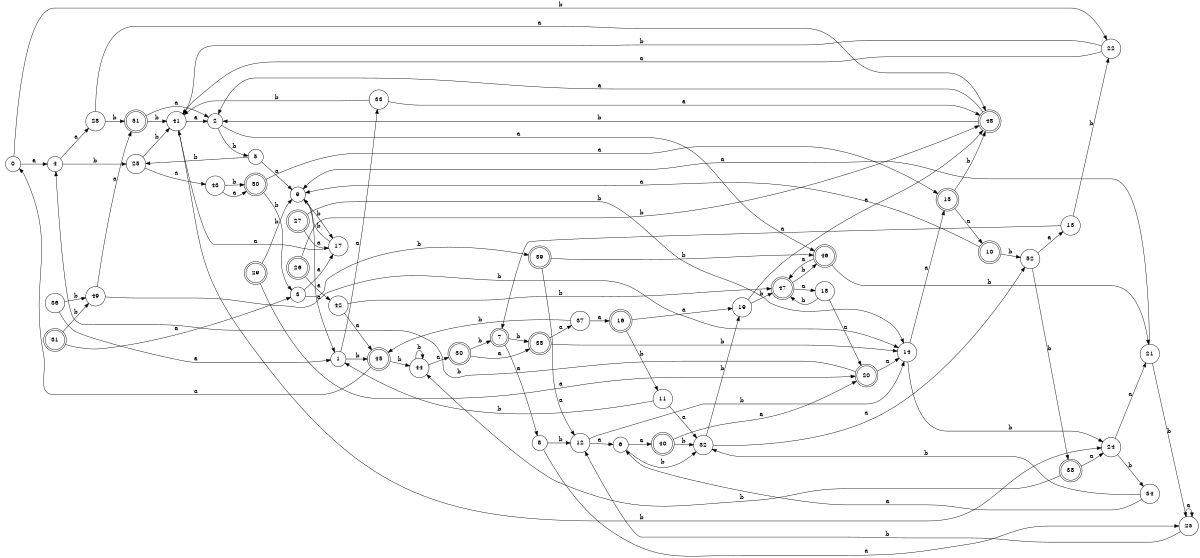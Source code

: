 digraph n43_4 {
__start0 [label="" shape="none"];

rankdir=LR;
size="8,5";

s0 [style="filled", color="black", fillcolor="white" shape="circle", label="0"];
s1 [style="filled", color="black", fillcolor="white" shape="circle", label="1"];
s2 [style="filled", color="black", fillcolor="white" shape="circle", label="2"];
s3 [style="filled", color="black", fillcolor="white" shape="circle", label="3"];
s4 [style="filled", color="black", fillcolor="white" shape="circle", label="4"];
s5 [style="filled", color="black", fillcolor="white" shape="circle", label="5"];
s6 [style="filled", color="black", fillcolor="white" shape="circle", label="6"];
s7 [style="rounded,filled", color="black", fillcolor="white" shape="doublecircle", label="7"];
s8 [style="filled", color="black", fillcolor="white" shape="circle", label="8"];
s9 [style="filled", color="black", fillcolor="white" shape="circle", label="9"];
s10 [style="rounded,filled", color="black", fillcolor="white" shape="doublecircle", label="10"];
s11 [style="filled", color="black", fillcolor="white" shape="circle", label="11"];
s12 [style="filled", color="black", fillcolor="white" shape="circle", label="12"];
s13 [style="filled", color="black", fillcolor="white" shape="circle", label="13"];
s14 [style="filled", color="black", fillcolor="white" shape="circle", label="14"];
s15 [style="rounded,filled", color="black", fillcolor="white" shape="doublecircle", label="15"];
s16 [style="rounded,filled", color="black", fillcolor="white" shape="doublecircle", label="16"];
s17 [style="filled", color="black", fillcolor="white" shape="circle", label="17"];
s18 [style="filled", color="black", fillcolor="white" shape="circle", label="18"];
s19 [style="filled", color="black", fillcolor="white" shape="circle", label="19"];
s20 [style="rounded,filled", color="black", fillcolor="white" shape="doublecircle", label="20"];
s21 [style="filled", color="black", fillcolor="white" shape="circle", label="21"];
s22 [style="filled", color="black", fillcolor="white" shape="circle", label="22"];
s23 [style="filled", color="black", fillcolor="white" shape="circle", label="23"];
s24 [style="filled", color="black", fillcolor="white" shape="circle", label="24"];
s25 [style="filled", color="black", fillcolor="white" shape="circle", label="25"];
s26 [style="rounded,filled", color="black", fillcolor="white" shape="doublecircle", label="26"];
s27 [style="rounded,filled", color="black", fillcolor="white" shape="doublecircle", label="27"];
s28 [style="filled", color="black", fillcolor="white" shape="circle", label="28"];
s29 [style="rounded,filled", color="black", fillcolor="white" shape="doublecircle", label="29"];
s30 [style="rounded,filled", color="black", fillcolor="white" shape="doublecircle", label="30"];
s31 [style="rounded,filled", color="black", fillcolor="white" shape="doublecircle", label="31"];
s32 [style="filled", color="black", fillcolor="white" shape="circle", label="32"];
s33 [style="filled", color="black", fillcolor="white" shape="circle", label="33"];
s34 [style="filled", color="black", fillcolor="white" shape="circle", label="34"];
s35 [style="rounded,filled", color="black", fillcolor="white" shape="doublecircle", label="35"];
s36 [style="filled", color="black", fillcolor="white" shape="circle", label="36"];
s37 [style="filled", color="black", fillcolor="white" shape="circle", label="37"];
s38 [style="rounded,filled", color="black", fillcolor="white" shape="doublecircle", label="38"];
s39 [style="rounded,filled", color="black", fillcolor="white" shape="doublecircle", label="39"];
s40 [style="rounded,filled", color="black", fillcolor="white" shape="doublecircle", label="40"];
s41 [style="filled", color="black", fillcolor="white" shape="circle", label="41"];
s42 [style="filled", color="black", fillcolor="white" shape="circle", label="42"];
s43 [style="filled", color="black", fillcolor="white" shape="circle", label="43"];
s44 [style="filled", color="black", fillcolor="white" shape="circle", label="44"];
s45 [style="rounded,filled", color="black", fillcolor="white" shape="doublecircle", label="45"];
s46 [style="rounded,filled", color="black", fillcolor="white" shape="doublecircle", label="46"];
s47 [style="rounded,filled", color="black", fillcolor="white" shape="doublecircle", label="47"];
s48 [style="rounded,filled", color="black", fillcolor="white" shape="doublecircle", label="48"];
s49 [style="filled", color="black", fillcolor="white" shape="circle", label="49"];
s50 [style="rounded,filled", color="black", fillcolor="white" shape="doublecircle", label="50"];
s51 [style="rounded,filled", color="black", fillcolor="white" shape="doublecircle", label="51"];
s52 [style="filled", color="black", fillcolor="white" shape="circle", label="52"];
s0 -> s4 [label="a"];
s0 -> s22 [label="b"];
s1 -> s33 [label="a"];
s1 -> s45 [label="b"];
s2 -> s46 [label="a"];
s2 -> s5 [label="b"];
s3 -> s17 [label="a"];
s3 -> s39 [label="b"];
s4 -> s28 [label="a"];
s4 -> s25 [label="b"];
s5 -> s9 [label="a"];
s5 -> s25 [label="b"];
s6 -> s40 [label="a"];
s6 -> s32 [label="b"];
s7 -> s8 [label="a"];
s7 -> s35 [label="b"];
s8 -> s23 [label="a"];
s8 -> s12 [label="b"];
s9 -> s1 [label="a"];
s9 -> s17 [label="b"];
s10 -> s9 [label="a"];
s10 -> s52 [label="b"];
s11 -> s32 [label="a"];
s11 -> s1 [label="b"];
s12 -> s6 [label="a"];
s12 -> s14 [label="b"];
s13 -> s7 [label="a"];
s13 -> s22 [label="b"];
s14 -> s15 [label="a"];
s14 -> s24 [label="b"];
s15 -> s10 [label="a"];
s15 -> s48 [label="b"];
s16 -> s19 [label="a"];
s16 -> s11 [label="b"];
s17 -> s41 [label="a"];
s17 -> s9 [label="b"];
s18 -> s20 [label="a"];
s18 -> s47 [label="b"];
s19 -> s48 [label="a"];
s19 -> s47 [label="b"];
s20 -> s14 [label="a"];
s20 -> s4 [label="b"];
s21 -> s9 [label="a"];
s21 -> s23 [label="b"];
s22 -> s41 [label="a"];
s22 -> s41 [label="b"];
s23 -> s23 [label="a"];
s23 -> s12 [label="b"];
s24 -> s21 [label="a"];
s24 -> s34 [label="b"];
s25 -> s43 [label="a"];
s25 -> s41 [label="b"];
s26 -> s42 [label="a"];
s26 -> s48 [label="b"];
s27 -> s17 [label="a"];
s27 -> s14 [label="b"];
s28 -> s48 [label="a"];
s28 -> s51 [label="b"];
s29 -> s20 [label="a"];
s29 -> s9 [label="b"];
s30 -> s35 [label="a"];
s30 -> s7 [label="b"];
s31 -> s3 [label="a"];
s31 -> s49 [label="b"];
s32 -> s52 [label="a"];
s32 -> s19 [label="b"];
s33 -> s48 [label="a"];
s33 -> s41 [label="b"];
s34 -> s6 [label="a"];
s34 -> s32 [label="b"];
s35 -> s37 [label="a"];
s35 -> s14 [label="b"];
s36 -> s1 [label="a"];
s36 -> s49 [label="b"];
s37 -> s16 [label="a"];
s37 -> s45 [label="b"];
s38 -> s24 [label="a"];
s38 -> s44 [label="b"];
s39 -> s12 [label="a"];
s39 -> s46 [label="b"];
s40 -> s20 [label="a"];
s40 -> s32 [label="b"];
s41 -> s2 [label="a"];
s41 -> s24 [label="b"];
s42 -> s45 [label="a"];
s42 -> s47 [label="b"];
s43 -> s50 [label="a"];
s43 -> s50 [label="b"];
s44 -> s30 [label="a"];
s44 -> s44 [label="b"];
s45 -> s0 [label="a"];
s45 -> s44 [label="b"];
s46 -> s47 [label="a"];
s46 -> s21 [label="b"];
s47 -> s18 [label="a"];
s47 -> s46 [label="b"];
s48 -> s2 [label="a"];
s48 -> s2 [label="b"];
s49 -> s51 [label="a"];
s49 -> s14 [label="b"];
s50 -> s15 [label="a"];
s50 -> s3 [label="b"];
s51 -> s2 [label="a"];
s51 -> s41 [label="b"];
s52 -> s13 [label="a"];
s52 -> s38 [label="b"];

}